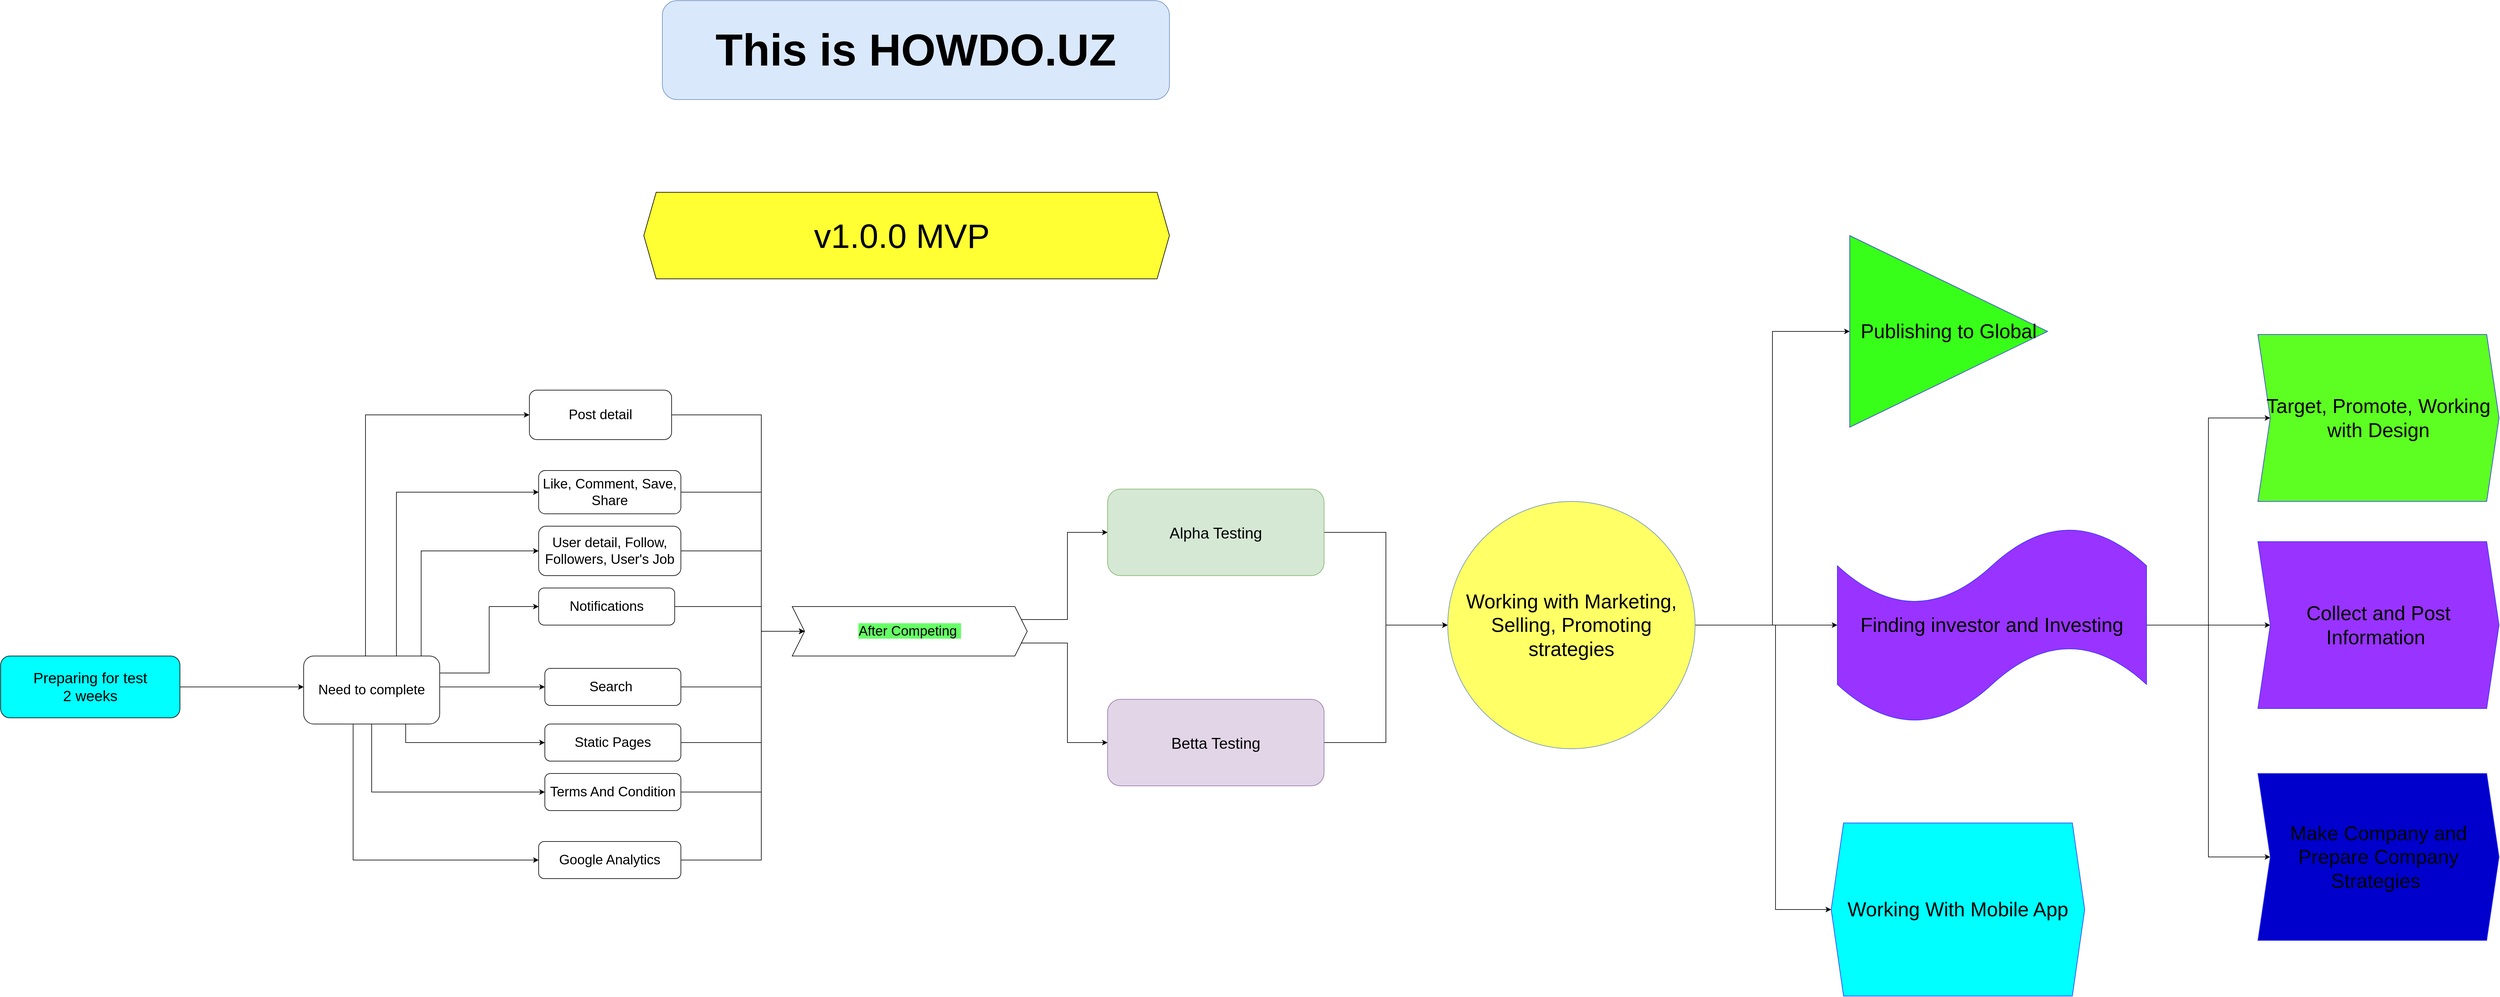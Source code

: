 <mxfile version="14.6.13" type="github">
  <diagram id="XCknFGNdSe3CurpC2wM9" name="Page-1">
    <mxGraphModel dx="1021" dy="514" grid="1" gridSize="10" guides="1" tooltips="1" connect="1" arrows="1" fold="1" page="1" pageScale="1" pageWidth="3300" pageHeight="4681" math="0" shadow="0">
      <root>
        <mxCell id="0" />
        <mxCell id="1" parent="0" />
        <mxCell id="DegcJ07dCDZzzn8c95kH-1" value="&lt;font size=&quot;1&quot;&gt;&lt;b style=&quot;font-size: 72px&quot;&gt;This is HOWDO.UZ&lt;/b&gt;&lt;/font&gt;" style="rounded=1;whiteSpace=wrap;html=1;fillColor=#dae8fc;strokeColor=#6c8ebf;" vertex="1" parent="1">
          <mxGeometry x="1270" y="70" width="820" height="160" as="geometry" />
        </mxCell>
        <mxCell id="DegcJ07dCDZzzn8c95kH-4" style="edgeStyle=orthogonalEdgeStyle;rounded=0;orthogonalLoop=1;jettySize=auto;html=1;" edge="1" parent="1" source="DegcJ07dCDZzzn8c95kH-3">
          <mxGeometry relative="1" as="geometry">
            <mxPoint x="690" y="1180" as="targetPoint" />
          </mxGeometry>
        </mxCell>
        <mxCell id="DegcJ07dCDZzzn8c95kH-3" value="&lt;font style=&quot;font-size: 24px&quot;&gt;Preparing for test&lt;br&gt;2 weeks&lt;/font&gt;" style="rounded=1;whiteSpace=wrap;html=1;fillColor=#00FFFF;" vertex="1" parent="1">
          <mxGeometry x="200" y="1130" width="290" height="100" as="geometry" />
        </mxCell>
        <mxCell id="DegcJ07dCDZzzn8c95kH-14" style="edgeStyle=orthogonalEdgeStyle;rounded=0;orthogonalLoop=1;jettySize=auto;html=1;entryX=0;entryY=0.5;entryDx=0;entryDy=0;" edge="1" parent="1" source="DegcJ07dCDZzzn8c95kH-5" target="DegcJ07dCDZzzn8c95kH-6">
          <mxGeometry relative="1" as="geometry">
            <mxPoint x="800" y="800" as="targetPoint" />
            <Array as="points">
              <mxPoint x="790" y="740" />
            </Array>
          </mxGeometry>
        </mxCell>
        <mxCell id="DegcJ07dCDZzzn8c95kH-15" style="edgeStyle=orthogonalEdgeStyle;rounded=0;orthogonalLoop=1;jettySize=auto;html=1;entryX=0;entryY=0.5;entryDx=0;entryDy=0;" edge="1" parent="1" source="DegcJ07dCDZzzn8c95kH-5" target="DegcJ07dCDZzzn8c95kH-7">
          <mxGeometry relative="1" as="geometry">
            <Array as="points">
              <mxPoint x="840" y="865" />
            </Array>
          </mxGeometry>
        </mxCell>
        <mxCell id="DegcJ07dCDZzzn8c95kH-16" style="edgeStyle=orthogonalEdgeStyle;rounded=0;orthogonalLoop=1;jettySize=auto;html=1;entryX=0;entryY=0.5;entryDx=0;entryDy=0;" edge="1" parent="1" source="DegcJ07dCDZzzn8c95kH-5" target="DegcJ07dCDZzzn8c95kH-8">
          <mxGeometry relative="1" as="geometry">
            <Array as="points">
              <mxPoint x="880" y="960" />
            </Array>
          </mxGeometry>
        </mxCell>
        <mxCell id="DegcJ07dCDZzzn8c95kH-17" style="edgeStyle=orthogonalEdgeStyle;rounded=0;orthogonalLoop=1;jettySize=auto;html=1;exitX=1;exitY=0.25;exitDx=0;exitDy=0;entryX=0;entryY=0.5;entryDx=0;entryDy=0;" edge="1" parent="1" source="DegcJ07dCDZzzn8c95kH-5" target="DegcJ07dCDZzzn8c95kH-9">
          <mxGeometry relative="1" as="geometry" />
        </mxCell>
        <mxCell id="DegcJ07dCDZzzn8c95kH-18" style="edgeStyle=orthogonalEdgeStyle;rounded=0;orthogonalLoop=1;jettySize=auto;html=1;entryX=0;entryY=0.5;entryDx=0;entryDy=0;" edge="1" parent="1" source="DegcJ07dCDZzzn8c95kH-5" target="DegcJ07dCDZzzn8c95kH-10">
          <mxGeometry relative="1" as="geometry">
            <Array as="points">
              <mxPoint x="960" y="1180" />
              <mxPoint x="960" y="1180" />
            </Array>
          </mxGeometry>
        </mxCell>
        <mxCell id="DegcJ07dCDZzzn8c95kH-19" style="edgeStyle=orthogonalEdgeStyle;rounded=0;orthogonalLoop=1;jettySize=auto;html=1;exitX=0.75;exitY=1;exitDx=0;exitDy=0;entryX=0;entryY=0.5;entryDx=0;entryDy=0;" edge="1" parent="1" source="DegcJ07dCDZzzn8c95kH-5" target="DegcJ07dCDZzzn8c95kH-11">
          <mxGeometry relative="1" as="geometry">
            <Array as="points">
              <mxPoint x="855" y="1270" />
            </Array>
          </mxGeometry>
        </mxCell>
        <mxCell id="DegcJ07dCDZzzn8c95kH-20" style="edgeStyle=orthogonalEdgeStyle;rounded=0;orthogonalLoop=1;jettySize=auto;html=1;entryX=0;entryY=0.5;entryDx=0;entryDy=0;" edge="1" parent="1" source="DegcJ07dCDZzzn8c95kH-5" target="DegcJ07dCDZzzn8c95kH-12">
          <mxGeometry relative="1" as="geometry">
            <Array as="points">
              <mxPoint x="800" y="1350" />
            </Array>
          </mxGeometry>
        </mxCell>
        <mxCell id="DegcJ07dCDZzzn8c95kH-21" style="edgeStyle=orthogonalEdgeStyle;rounded=0;orthogonalLoop=1;jettySize=auto;html=1;entryX=0;entryY=0.5;entryDx=0;entryDy=0;" edge="1" parent="1" source="DegcJ07dCDZzzn8c95kH-5" target="DegcJ07dCDZzzn8c95kH-13">
          <mxGeometry relative="1" as="geometry">
            <Array as="points">
              <mxPoint x="770" y="1460" />
            </Array>
          </mxGeometry>
        </mxCell>
        <mxCell id="DegcJ07dCDZzzn8c95kH-5" value="&lt;font style=&quot;font-size: 22px&quot;&gt;Need to complete&lt;/font&gt;" style="rounded=1;whiteSpace=wrap;html=1;" vertex="1" parent="1">
          <mxGeometry x="690" y="1130" width="220" height="110" as="geometry" />
        </mxCell>
        <mxCell id="DegcJ07dCDZzzn8c95kH-28" style="edgeStyle=orthogonalEdgeStyle;rounded=0;orthogonalLoop=1;jettySize=auto;html=1;entryX=0;entryY=0.5;entryDx=0;entryDy=0;" edge="1" parent="1" source="DegcJ07dCDZzzn8c95kH-6" target="DegcJ07dCDZzzn8c95kH-23">
          <mxGeometry relative="1" as="geometry">
            <Array as="points">
              <mxPoint x="1430" y="740" />
              <mxPoint x="1430" y="1090" />
            </Array>
          </mxGeometry>
        </mxCell>
        <mxCell id="DegcJ07dCDZzzn8c95kH-6" value="&lt;font style=&quot;font-size: 22px&quot;&gt;Post detail&lt;/font&gt;" style="rounded=1;whiteSpace=wrap;html=1;" vertex="1" parent="1">
          <mxGeometry x="1055" y="700" width="230" height="80" as="geometry" />
        </mxCell>
        <mxCell id="DegcJ07dCDZzzn8c95kH-29" style="edgeStyle=orthogonalEdgeStyle;rounded=0;orthogonalLoop=1;jettySize=auto;html=1;exitX=1;exitY=0.5;exitDx=0;exitDy=0;entryX=0;entryY=0.5;entryDx=0;entryDy=0;" edge="1" parent="1" source="DegcJ07dCDZzzn8c95kH-7" target="DegcJ07dCDZzzn8c95kH-23">
          <mxGeometry relative="1" as="geometry">
            <mxPoint x="1430" y="866" as="targetPoint" />
            <Array as="points">
              <mxPoint x="1430" y="865" />
              <mxPoint x="1430" y="1090" />
            </Array>
          </mxGeometry>
        </mxCell>
        <mxCell id="DegcJ07dCDZzzn8c95kH-7" value="&lt;font style=&quot;font-size: 22px&quot;&gt;Like, Comment, Save, Share&lt;/font&gt;" style="rounded=1;whiteSpace=wrap;html=1;" vertex="1" parent="1">
          <mxGeometry x="1070" y="830" width="230" height="70" as="geometry" />
        </mxCell>
        <mxCell id="DegcJ07dCDZzzn8c95kH-30" style="edgeStyle=orthogonalEdgeStyle;rounded=0;orthogonalLoop=1;jettySize=auto;html=1;exitX=1;exitY=0.5;exitDx=0;exitDy=0;entryX=0;entryY=0.5;entryDx=0;entryDy=0;" edge="1" parent="1" source="DegcJ07dCDZzzn8c95kH-8" target="DegcJ07dCDZzzn8c95kH-23">
          <mxGeometry relative="1" as="geometry">
            <mxPoint x="1430" y="960" as="targetPoint" />
            <Array as="points">
              <mxPoint x="1430" y="960" />
              <mxPoint x="1430" y="1090" />
            </Array>
          </mxGeometry>
        </mxCell>
        <mxCell id="DegcJ07dCDZzzn8c95kH-8" value="&lt;font style=&quot;font-size: 22px&quot;&gt;User detail, Follow, Followers, User&#39;s Job&lt;/font&gt;" style="rounded=1;whiteSpace=wrap;html=1;" vertex="1" parent="1">
          <mxGeometry x="1070" y="920" width="230" height="80" as="geometry" />
        </mxCell>
        <mxCell id="DegcJ07dCDZzzn8c95kH-31" style="edgeStyle=orthogonalEdgeStyle;rounded=0;orthogonalLoop=1;jettySize=auto;html=1;entryX=0;entryY=0.5;entryDx=0;entryDy=0;" edge="1" parent="1" source="DegcJ07dCDZzzn8c95kH-9" target="DegcJ07dCDZzzn8c95kH-23">
          <mxGeometry relative="1" as="geometry">
            <mxPoint x="1430" y="1050" as="targetPoint" />
            <Array as="points">
              <mxPoint x="1430" y="1050" />
              <mxPoint x="1430" y="1090" />
            </Array>
          </mxGeometry>
        </mxCell>
        <mxCell id="DegcJ07dCDZzzn8c95kH-9" value="&lt;font style=&quot;font-size: 22px&quot;&gt;Notifications&lt;/font&gt;" style="rounded=1;whiteSpace=wrap;html=1;" vertex="1" parent="1">
          <mxGeometry x="1070" y="1020" width="220" height="60" as="geometry" />
        </mxCell>
        <mxCell id="DegcJ07dCDZzzn8c95kH-33" style="edgeStyle=orthogonalEdgeStyle;rounded=0;orthogonalLoop=1;jettySize=auto;html=1;entryX=0;entryY=0.5;entryDx=0;entryDy=0;" edge="1" parent="1" source="DegcJ07dCDZzzn8c95kH-10" target="DegcJ07dCDZzzn8c95kH-23">
          <mxGeometry relative="1" as="geometry">
            <Array as="points">
              <mxPoint x="1430" y="1180" />
              <mxPoint x="1430" y="1090" />
            </Array>
          </mxGeometry>
        </mxCell>
        <mxCell id="DegcJ07dCDZzzn8c95kH-10" value="&lt;font style=&quot;font-size: 22px&quot;&gt;Search&amp;nbsp;&lt;/font&gt;" style="rounded=1;whiteSpace=wrap;html=1;" vertex="1" parent="1">
          <mxGeometry x="1080" y="1150" width="220" height="60" as="geometry" />
        </mxCell>
        <mxCell id="DegcJ07dCDZzzn8c95kH-34" style="edgeStyle=orthogonalEdgeStyle;rounded=0;orthogonalLoop=1;jettySize=auto;html=1;entryX=0;entryY=0.5;entryDx=0;entryDy=0;" edge="1" parent="1" source="DegcJ07dCDZzzn8c95kH-11" target="DegcJ07dCDZzzn8c95kH-23">
          <mxGeometry relative="1" as="geometry">
            <Array as="points">
              <mxPoint x="1430" y="1270" />
              <mxPoint x="1430" y="1090" />
            </Array>
          </mxGeometry>
        </mxCell>
        <mxCell id="DegcJ07dCDZzzn8c95kH-11" value="&lt;font style=&quot;font-size: 22px&quot;&gt;Static Pages&lt;/font&gt;" style="rounded=1;whiteSpace=wrap;html=1;" vertex="1" parent="1">
          <mxGeometry x="1080" y="1240" width="220" height="60" as="geometry" />
        </mxCell>
        <mxCell id="DegcJ07dCDZzzn8c95kH-35" style="edgeStyle=orthogonalEdgeStyle;rounded=0;orthogonalLoop=1;jettySize=auto;html=1;entryX=0;entryY=0.5;entryDx=0;entryDy=0;" edge="1" parent="1" source="DegcJ07dCDZzzn8c95kH-12" target="DegcJ07dCDZzzn8c95kH-23">
          <mxGeometry relative="1" as="geometry">
            <Array as="points">
              <mxPoint x="1430" y="1350" />
              <mxPoint x="1430" y="1090" />
            </Array>
          </mxGeometry>
        </mxCell>
        <mxCell id="DegcJ07dCDZzzn8c95kH-12" value="&lt;font style=&quot;font-size: 22px&quot;&gt;Terms And Condition&lt;/font&gt;" style="rounded=1;whiteSpace=wrap;html=1;" vertex="1" parent="1">
          <mxGeometry x="1080" y="1320" width="220" height="60" as="geometry" />
        </mxCell>
        <mxCell id="DegcJ07dCDZzzn8c95kH-32" style="edgeStyle=orthogonalEdgeStyle;rounded=0;orthogonalLoop=1;jettySize=auto;html=1;entryX=0;entryY=0.5;entryDx=0;entryDy=0;" edge="1" parent="1" source="DegcJ07dCDZzzn8c95kH-13" target="DegcJ07dCDZzzn8c95kH-23">
          <mxGeometry relative="1" as="geometry">
            <Array as="points">
              <mxPoint x="1430" y="1460" />
              <mxPoint x="1430" y="1090" />
            </Array>
          </mxGeometry>
        </mxCell>
        <mxCell id="DegcJ07dCDZzzn8c95kH-13" value="&lt;font style=&quot;font-size: 22px&quot;&gt;Google Analytics&lt;/font&gt;" style="rounded=1;whiteSpace=wrap;html=1;" vertex="1" parent="1">
          <mxGeometry x="1070" y="1430" width="230" height="60" as="geometry" />
        </mxCell>
        <mxCell id="DegcJ07dCDZzzn8c95kH-26" style="edgeStyle=orthogonalEdgeStyle;rounded=0;orthogonalLoop=1;jettySize=auto;html=1;exitX=1;exitY=0.25;exitDx=0;exitDy=0;entryX=0;entryY=0.5;entryDx=0;entryDy=0;" edge="1" parent="1" source="DegcJ07dCDZzzn8c95kH-23" target="DegcJ07dCDZzzn8c95kH-24">
          <mxGeometry relative="1" as="geometry" />
        </mxCell>
        <mxCell id="DegcJ07dCDZzzn8c95kH-27" style="edgeStyle=orthogonalEdgeStyle;rounded=0;orthogonalLoop=1;jettySize=auto;html=1;exitX=1;exitY=0.75;exitDx=0;exitDy=0;entryX=0;entryY=0.5;entryDx=0;entryDy=0;" edge="1" parent="1" source="DegcJ07dCDZzzn8c95kH-23" target="DegcJ07dCDZzzn8c95kH-25">
          <mxGeometry relative="1" as="geometry" />
        </mxCell>
        <mxCell id="DegcJ07dCDZzzn8c95kH-23" value="&lt;font style=&quot;font-size: 22px ; background-color: rgb(102 , 255 , 102)&quot;&gt;After Competing&amp;nbsp;&lt;/font&gt;" style="shape=step;perimeter=stepPerimeter;whiteSpace=wrap;html=1;fixedSize=1;" vertex="1" parent="1">
          <mxGeometry x="1480" y="1050" width="380" height="80" as="geometry" />
        </mxCell>
        <mxCell id="DegcJ07dCDZzzn8c95kH-42" style="edgeStyle=orthogonalEdgeStyle;rounded=0;orthogonalLoop=1;jettySize=auto;html=1;entryX=0;entryY=0.5;entryDx=0;entryDy=0;" edge="1" parent="1" source="DegcJ07dCDZzzn8c95kH-24" target="DegcJ07dCDZzzn8c95kH-41">
          <mxGeometry relative="1" as="geometry" />
        </mxCell>
        <mxCell id="DegcJ07dCDZzzn8c95kH-24" value="&lt;font style=&quot;font-size: 25px&quot;&gt;Alpha Testing&lt;/font&gt;" style="rounded=1;whiteSpace=wrap;html=1;fillColor=#d5e8d4;strokeColor=#82b366;" vertex="1" parent="1">
          <mxGeometry x="1990" y="860" width="350" height="140" as="geometry" />
        </mxCell>
        <mxCell id="DegcJ07dCDZzzn8c95kH-43" style="edgeStyle=orthogonalEdgeStyle;rounded=0;orthogonalLoop=1;jettySize=auto;html=1;entryX=0;entryY=0.5;entryDx=0;entryDy=0;" edge="1" parent="1" source="DegcJ07dCDZzzn8c95kH-25" target="DegcJ07dCDZzzn8c95kH-41">
          <mxGeometry relative="1" as="geometry">
            <mxPoint x="2440" y="1080" as="targetPoint" />
          </mxGeometry>
        </mxCell>
        <mxCell id="DegcJ07dCDZzzn8c95kH-25" value="&lt;font style=&quot;font-size: 25px&quot;&gt;Betta Testing&lt;/font&gt;" style="rounded=1;whiteSpace=wrap;html=1;fillColor=#e1d5e7;strokeColor=#9673a6;" vertex="1" parent="1">
          <mxGeometry x="1990" y="1200" width="350" height="140" as="geometry" />
        </mxCell>
        <mxCell id="DegcJ07dCDZzzn8c95kH-36" value="&lt;font style=&quot;font-size: 55px&quot;&gt;v1.0.0 MVP&amp;nbsp;&lt;/font&gt;" style="shape=hexagon;perimeter=hexagonPerimeter2;whiteSpace=wrap;html=1;fixedSize=1;fillColor=#FFFF33;" vertex="1" parent="1">
          <mxGeometry x="1240" y="380" width="850" height="140" as="geometry" />
        </mxCell>
        <mxCell id="DegcJ07dCDZzzn8c95kH-45" style="edgeStyle=orthogonalEdgeStyle;rounded=0;orthogonalLoop=1;jettySize=auto;html=1;entryX=0;entryY=0.5;entryDx=0;entryDy=0;entryPerimeter=0;" edge="1" parent="1" source="DegcJ07dCDZzzn8c95kH-41" target="DegcJ07dCDZzzn8c95kH-44">
          <mxGeometry relative="1" as="geometry" />
        </mxCell>
        <mxCell id="DegcJ07dCDZzzn8c95kH-53" style="edgeStyle=orthogonalEdgeStyle;rounded=0;orthogonalLoop=1;jettySize=auto;html=1;entryX=0;entryY=0.5;entryDx=0;entryDy=0;" edge="1" parent="1" source="DegcJ07dCDZzzn8c95kH-41" target="DegcJ07dCDZzzn8c95kH-52">
          <mxGeometry relative="1" as="geometry" />
        </mxCell>
        <mxCell id="DegcJ07dCDZzzn8c95kH-55" style="edgeStyle=orthogonalEdgeStyle;rounded=0;orthogonalLoop=1;jettySize=auto;html=1;entryX=0;entryY=0.5;entryDx=0;entryDy=0;" edge="1" parent="1" source="DegcJ07dCDZzzn8c95kH-41" target="DegcJ07dCDZzzn8c95kH-54">
          <mxGeometry relative="1" as="geometry">
            <Array as="points">
              <mxPoint x="3070" y="1080" />
              <mxPoint x="3070" y="1540" />
            </Array>
          </mxGeometry>
        </mxCell>
        <mxCell id="DegcJ07dCDZzzn8c95kH-41" value="&lt;font style=&quot;font-size: 32px&quot;&gt;Working with Marketing, Selling, Promoting strategies&lt;/font&gt;" style="ellipse;whiteSpace=wrap;html=1;aspect=fixed;strokeColor=#6c8ebf;fillColor=#FFFF66;" vertex="1" parent="1">
          <mxGeometry x="2540" y="880" width="400" height="400" as="geometry" />
        </mxCell>
        <mxCell id="DegcJ07dCDZzzn8c95kH-47" style="edgeStyle=orthogonalEdgeStyle;rounded=0;orthogonalLoop=1;jettySize=auto;html=1;entryX=0;entryY=0.5;entryDx=0;entryDy=0;" edge="1" parent="1" source="DegcJ07dCDZzzn8c95kH-44" target="DegcJ07dCDZzzn8c95kH-46">
          <mxGeometry relative="1" as="geometry" />
        </mxCell>
        <mxCell id="DegcJ07dCDZzzn8c95kH-50" style="edgeStyle=orthogonalEdgeStyle;rounded=0;orthogonalLoop=1;jettySize=auto;html=1;entryX=0;entryY=0.5;entryDx=0;entryDy=0;" edge="1" parent="1" source="DegcJ07dCDZzzn8c95kH-44" target="DegcJ07dCDZzzn8c95kH-48">
          <mxGeometry relative="1" as="geometry">
            <Array as="points">
              <mxPoint x="3770" y="1080" />
              <mxPoint x="3770" y="745" />
            </Array>
          </mxGeometry>
        </mxCell>
        <mxCell id="DegcJ07dCDZzzn8c95kH-51" style="edgeStyle=orthogonalEdgeStyle;rounded=0;orthogonalLoop=1;jettySize=auto;html=1;entryX=0;entryY=0.5;entryDx=0;entryDy=0;" edge="1" parent="1" source="DegcJ07dCDZzzn8c95kH-44" target="DegcJ07dCDZzzn8c95kH-49">
          <mxGeometry relative="1" as="geometry">
            <Array as="points">
              <mxPoint x="3770" y="1080" />
              <mxPoint x="3770" y="1455" />
            </Array>
          </mxGeometry>
        </mxCell>
        <mxCell id="DegcJ07dCDZzzn8c95kH-44" value="&lt;font style=&quot;font-size: 32px&quot;&gt;Finding investor and Investing&lt;/font&gt;" style="shape=tape;whiteSpace=wrap;html=1;strokeColor=#3333FF;fillColor=#9933FF;direction=east;" vertex="1" parent="1">
          <mxGeometry x="3170" y="920" width="500" height="320" as="geometry" />
        </mxCell>
        <mxCell id="DegcJ07dCDZzzn8c95kH-46" value="&lt;font style=&quot;font-size: 32px&quot;&gt;Collect and Post Information&amp;nbsp;&lt;/font&gt;" style="shape=step;perimeter=stepPerimeter;whiteSpace=wrap;html=1;fixedSize=1;strokeColor=#3333FF;fillColor=#9933FF;" vertex="1" parent="1">
          <mxGeometry x="3850" y="945" width="390" height="270" as="geometry" />
        </mxCell>
        <mxCell id="DegcJ07dCDZzzn8c95kH-48" value="&lt;font style=&quot;font-size: 32px&quot;&gt;Target, Promote, Working with Design&lt;/font&gt;" style="shape=step;perimeter=stepPerimeter;whiteSpace=wrap;html=1;fixedSize=1;strokeColor=#3333FF;fillColor=#5CFF21;" vertex="1" parent="1">
          <mxGeometry x="3850" y="610" width="390" height="270" as="geometry" />
        </mxCell>
        <mxCell id="DegcJ07dCDZzzn8c95kH-49" value="&lt;font style=&quot;font-size: 32px&quot;&gt;Make Company and Prepare Company Strategies&amp;nbsp;&lt;/font&gt;" style="shape=step;perimeter=stepPerimeter;whiteSpace=wrap;html=1;fixedSize=1;strokeColor=#3333FF;fillColor=#0000CC;" vertex="1" parent="1">
          <mxGeometry x="3850" y="1320" width="390" height="270" as="geometry" />
        </mxCell>
        <mxCell id="DegcJ07dCDZzzn8c95kH-52" value="&lt;font style=&quot;font-size: 32px&quot;&gt;Publishing to Global&lt;/font&gt;" style="triangle;whiteSpace=wrap;html=1;strokeColor=#3333FF;fillColor=#38FF19;" vertex="1" parent="1">
          <mxGeometry x="3190" y="450" width="320" height="310" as="geometry" />
        </mxCell>
        <mxCell id="DegcJ07dCDZzzn8c95kH-54" value="&lt;font style=&quot;font-size: 32px&quot;&gt;Working With Mobile App&lt;/font&gt;" style="shape=hexagon;perimeter=hexagonPerimeter2;whiteSpace=wrap;html=1;fixedSize=1;strokeColor=#3333FF;fillColor=#00FFFF;" vertex="1" parent="1">
          <mxGeometry x="3160" y="1400" width="410" height="280" as="geometry" />
        </mxCell>
      </root>
    </mxGraphModel>
  </diagram>
</mxfile>

